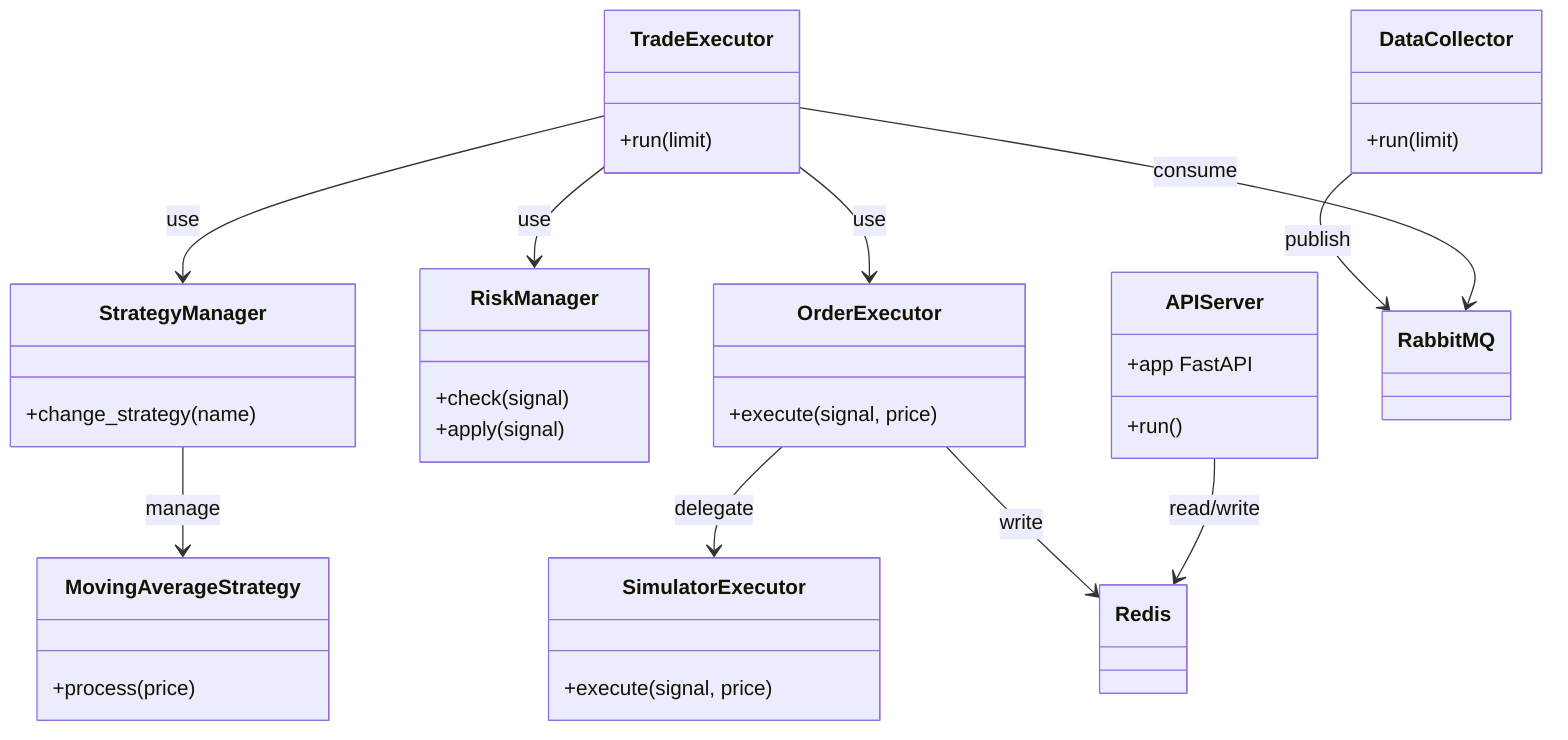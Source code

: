 classDiagram
    class DataCollector {
        +run(limit)
    }
    class TradeExecutor {
        +run(limit)
    }
    class StrategyManager {
        +change_strategy(name)
    }
    class MovingAverageStrategy {
        +process(price)
    }
    class RiskManager {
        +check(signal)
        +apply(signal)
    }
    class OrderExecutor {
        +execute(signal, price)
    }
    class SimulatorExecutor {
        +execute(signal, price)
    }
    class APIServer {
        +app FastAPI
        +run()
    }
    class Redis {
    }
    class RabbitMQ {
    }

    DataCollector --> RabbitMQ : publish
    TradeExecutor --> RabbitMQ : consume
    TradeExecutor --> StrategyManager : use
    StrategyManager --> MovingAverageStrategy : manage
    TradeExecutor --> RiskManager : use
    TradeExecutor --> OrderExecutor : use
    OrderExecutor --> SimulatorExecutor : delegate
    OrderExecutor --> Redis : write
    APIServer --> Redis : read/write